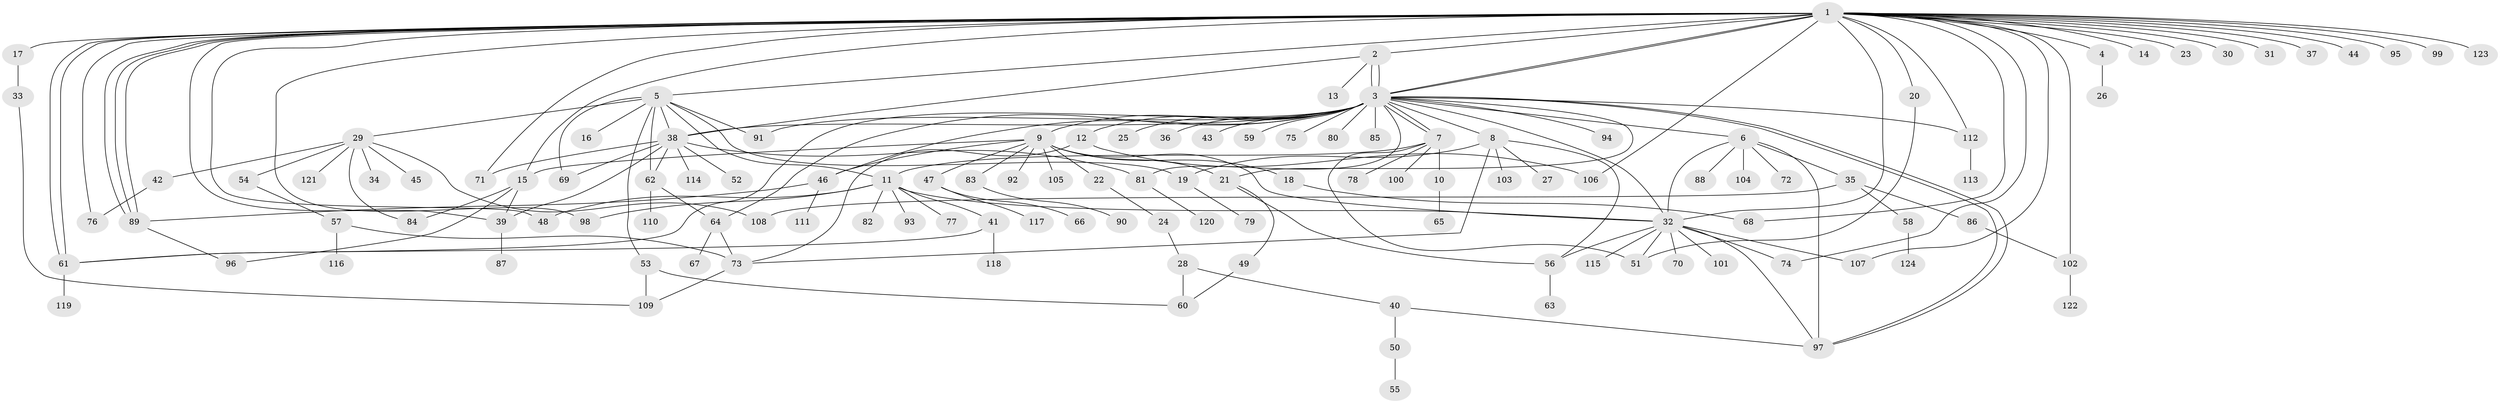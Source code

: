 // coarse degree distribution, {3: 0.06349206349206349, 27: 0.015873015873015872, 1: 0.4444444444444444, 2: 0.19047619047619047, 7: 0.015873015873015872, 4: 0.07936507936507936, 5: 0.047619047619047616, 8: 0.047619047619047616, 23: 0.015873015873015872, 6: 0.047619047619047616, 9: 0.015873015873015872, 11: 0.015873015873015872}
// Generated by graph-tools (version 1.1) at 2025/36/03/04/25 23:36:39]
// undirected, 124 vertices, 179 edges
graph export_dot {
  node [color=gray90,style=filled];
  1;
  2;
  3;
  4;
  5;
  6;
  7;
  8;
  9;
  10;
  11;
  12;
  13;
  14;
  15;
  16;
  17;
  18;
  19;
  20;
  21;
  22;
  23;
  24;
  25;
  26;
  27;
  28;
  29;
  30;
  31;
  32;
  33;
  34;
  35;
  36;
  37;
  38;
  39;
  40;
  41;
  42;
  43;
  44;
  45;
  46;
  47;
  48;
  49;
  50;
  51;
  52;
  53;
  54;
  55;
  56;
  57;
  58;
  59;
  60;
  61;
  62;
  63;
  64;
  65;
  66;
  67;
  68;
  69;
  70;
  71;
  72;
  73;
  74;
  75;
  76;
  77;
  78;
  79;
  80;
  81;
  82;
  83;
  84;
  85;
  86;
  87;
  88;
  89;
  90;
  91;
  92;
  93;
  94;
  95;
  96;
  97;
  98;
  99;
  100;
  101;
  102;
  103;
  104;
  105;
  106;
  107;
  108;
  109;
  110;
  111;
  112;
  113;
  114;
  115;
  116;
  117;
  118;
  119;
  120;
  121;
  122;
  123;
  124;
  1 -- 2;
  1 -- 3;
  1 -- 3;
  1 -- 4;
  1 -- 5;
  1 -- 14;
  1 -- 15;
  1 -- 17;
  1 -- 20;
  1 -- 23;
  1 -- 30;
  1 -- 31;
  1 -- 32;
  1 -- 37;
  1 -- 39;
  1 -- 44;
  1 -- 48;
  1 -- 61;
  1 -- 61;
  1 -- 68;
  1 -- 71;
  1 -- 74;
  1 -- 76;
  1 -- 89;
  1 -- 89;
  1 -- 89;
  1 -- 95;
  1 -- 98;
  1 -- 99;
  1 -- 102;
  1 -- 106;
  1 -- 107;
  1 -- 112;
  1 -- 123;
  2 -- 3;
  2 -- 3;
  2 -- 13;
  2 -- 38;
  3 -- 6;
  3 -- 7;
  3 -- 7;
  3 -- 8;
  3 -- 9;
  3 -- 12;
  3 -- 21;
  3 -- 25;
  3 -- 32;
  3 -- 36;
  3 -- 38;
  3 -- 43;
  3 -- 46;
  3 -- 59;
  3 -- 61;
  3 -- 64;
  3 -- 75;
  3 -- 80;
  3 -- 81;
  3 -- 85;
  3 -- 91;
  3 -- 94;
  3 -- 97;
  3 -- 97;
  3 -- 112;
  4 -- 26;
  5 -- 11;
  5 -- 16;
  5 -- 19;
  5 -- 29;
  5 -- 38;
  5 -- 53;
  5 -- 62;
  5 -- 69;
  5 -- 91;
  6 -- 32;
  6 -- 35;
  6 -- 72;
  6 -- 88;
  6 -- 97;
  6 -- 104;
  7 -- 10;
  7 -- 11;
  7 -- 51;
  7 -- 78;
  7 -- 100;
  8 -- 19;
  8 -- 27;
  8 -- 56;
  8 -- 73;
  8 -- 103;
  9 -- 15;
  9 -- 18;
  9 -- 21;
  9 -- 22;
  9 -- 32;
  9 -- 46;
  9 -- 47;
  9 -- 83;
  9 -- 92;
  9 -- 105;
  10 -- 65;
  11 -- 32;
  11 -- 41;
  11 -- 48;
  11 -- 77;
  11 -- 82;
  11 -- 93;
  11 -- 98;
  12 -- 73;
  12 -- 106;
  15 -- 39;
  15 -- 84;
  15 -- 96;
  17 -- 33;
  18 -- 68;
  19 -- 79;
  20 -- 51;
  21 -- 49;
  21 -- 56;
  22 -- 24;
  24 -- 28;
  28 -- 40;
  28 -- 60;
  29 -- 34;
  29 -- 42;
  29 -- 45;
  29 -- 54;
  29 -- 84;
  29 -- 108;
  29 -- 121;
  32 -- 51;
  32 -- 56;
  32 -- 70;
  32 -- 74;
  32 -- 97;
  32 -- 101;
  32 -- 107;
  32 -- 115;
  33 -- 109;
  35 -- 58;
  35 -- 86;
  35 -- 108;
  38 -- 39;
  38 -- 52;
  38 -- 62;
  38 -- 69;
  38 -- 71;
  38 -- 81;
  38 -- 114;
  39 -- 87;
  40 -- 50;
  40 -- 97;
  41 -- 61;
  41 -- 118;
  42 -- 76;
  46 -- 89;
  46 -- 111;
  47 -- 66;
  47 -- 117;
  49 -- 60;
  50 -- 55;
  53 -- 60;
  53 -- 109;
  54 -- 57;
  56 -- 63;
  57 -- 73;
  57 -- 116;
  58 -- 124;
  61 -- 119;
  62 -- 64;
  62 -- 110;
  64 -- 67;
  64 -- 73;
  73 -- 109;
  81 -- 120;
  83 -- 90;
  86 -- 102;
  89 -- 96;
  102 -- 122;
  112 -- 113;
}
